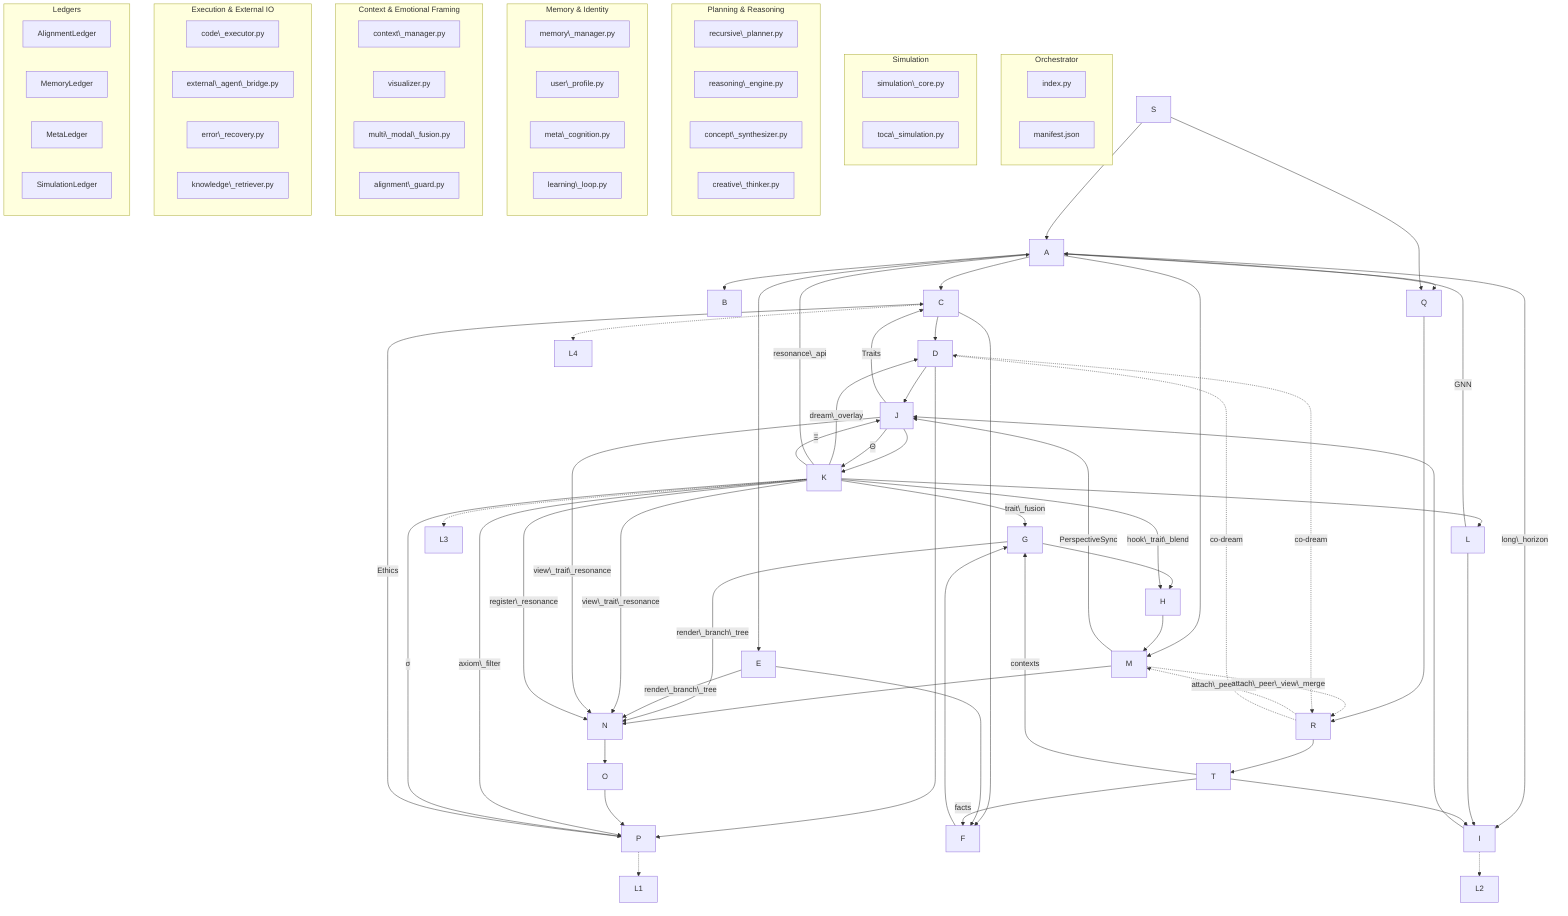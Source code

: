 graph TD
%% =========================
%% Clusters / Modules
%% =========================
subgraph Orchestrator
A\[index.py];
B\[manifest.json];
end

subgraph Simulation
C\[simulation\_core.py];
D\[toca\_simulation.py];
end

subgraph Planning & Reasoning
E\[recursive\_planner.py];
F\[reasoning\_engine.py];
G\[concept\_synthesizer.py];
H\[creative\_thinker.py];
end

subgraph Memory & Identity
I\[memory\_manager.py];
J\[user\_profile.py];
K\[meta\_cognition.py];
L\[learning\_loop.py];
end

subgraph Context & Emotional Framing
M\[context\_manager.py];
N\[visualizer.py];
O\[multi\_modal\_fusion.py];
P\[alignment\_guard.py];
end

subgraph Execution & External IO
Q\[code\_executor.py];
R\[external\_agent\_bridge.py];
S\[error\_recovery.py];
T\[knowledge\_retriever.py];
end

%% Ledgers (now persistent)
subgraph Ledgers
L1\[AlignmentLedger];
L2\[MemoryLedger];
L3\[MetaLedger];
L4\[SimulationLedger];
end

%% =========================
%% Core Connections
%% =========================
A --> B;
A --> C;
A --> E;
A --> M;
A -->|long\_horizon| I;
A --> Q;

C --> D;
C --> F;
D --> P;
D --> J;

E --> F;
F --> G;
G --> H;
H --> M;

I --> J;
J --> K;
K --> L;
L --> I;

M --> N;
N --> O;
O --> P;

Q --> R;
R --> T;
T --> I;
S --> A;
S --> Q;

%% Trait lattice & learning
L -->|GNN| A;
J -->|Traits| C;
P -->|Ethics| C;

%% Dream overlays & perspective
K -->|dream\_overlay| D;
M -->|PerspectiveSync| J;
K -->|axiom\_filter| P;

%% Visualizer
G -->|render\_branch\_tree| N;
E -->|render\_branch\_tree| N;
K -->|view\_trait\_resonance| N;
J -->|view\_trait\_resonance| N;

%% Knowledge to planning
T -->|facts| F;
T -->|contexts| G;

%% Peer view hot-load
R -.->|attach\_peer\_view| M;
M -.->|attach\_peer\_view\_merge| R;

%% Ledgers (persistent)
P -.-> L1;
I -.-> L2;
K -.-> L3;
C -.-> L4;

%% Co-dream + recursive overlays
D -.->|co-dream| R;
R -.->|co-dream| D;

%% New symbolic fusions
K -->|resonance\_api| A;
K -->|trait\_fusion| G;
K -->|hook\_trait\_blend| H;
K -->|register\_resonance| N;

%% Recursive identity
J -->|Θ| K;
K -->|Ξ| J;
K -->|σ| P;